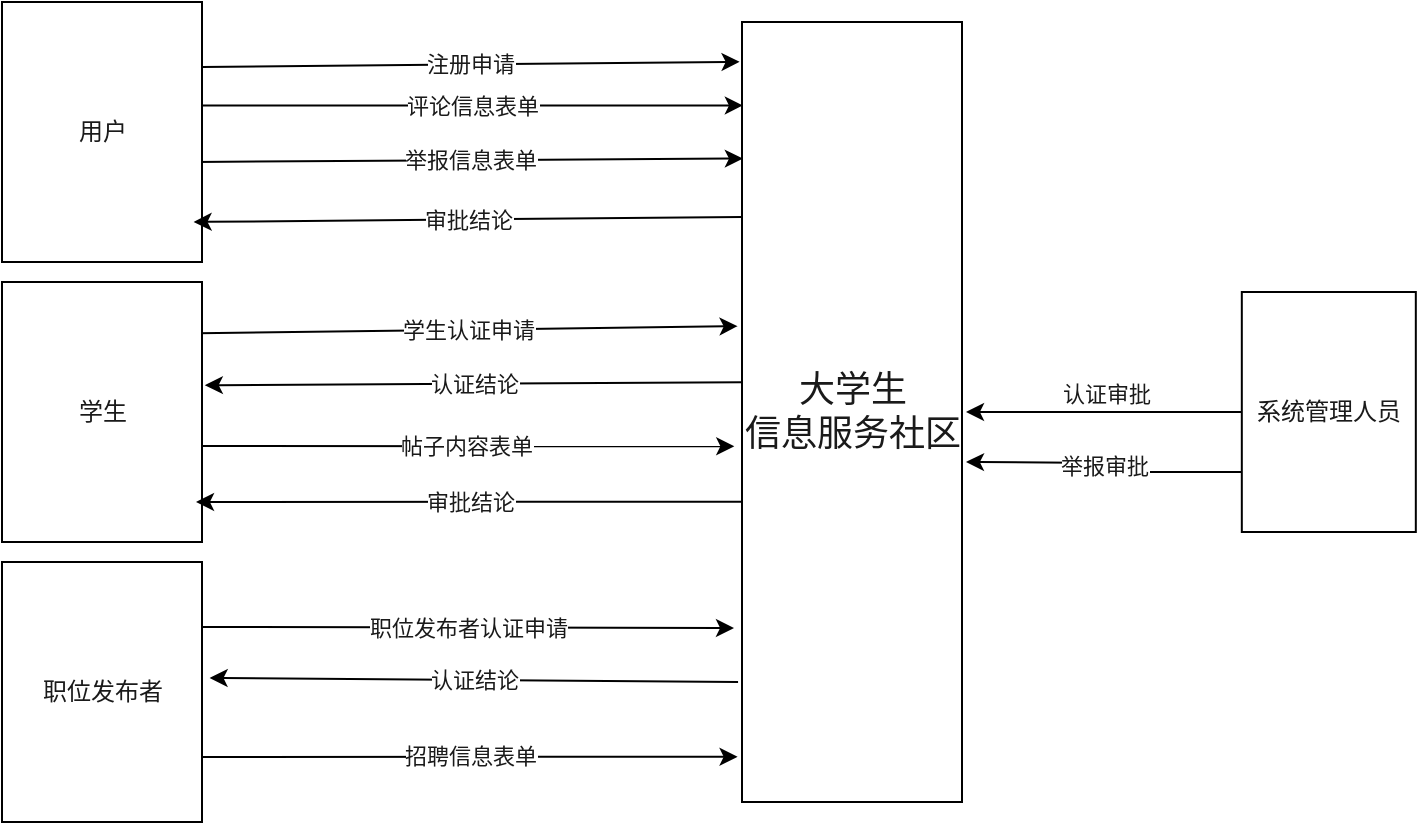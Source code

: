<mxfile version="17.1.2" type="github">
  <diagram id="i4lqClx2OnkO6ArbGHsu" name="Page-1">
    <mxGraphModel dx="1038" dy="547" grid="1" gridSize="10" guides="1" tooltips="1" connect="1" arrows="1" fold="1" page="1" pageScale="1" pageWidth="827" pageHeight="1169" math="0" shadow="0">
      <root>
        <mxCell id="0" />
        <mxCell id="1" parent="0" />
        <mxCell id="MAaojRCfq6Ub1CBMQ93Y-1" value="注册申请" style="edgeStyle=none;rounded=0;orthogonalLoop=1;jettySize=auto;html=1;entryX=-0.011;entryY=0.051;entryDx=0;entryDy=0;entryPerimeter=0;exitX=1;exitY=0.25;exitDx=0;exitDy=0;fontColor=#1A1A1A;" edge="1" parent="1" source="MAaojRCfq6Ub1CBMQ93Y-4" target="MAaojRCfq6Ub1CBMQ93Y-18">
          <mxGeometry relative="1" as="geometry" />
        </mxCell>
        <mxCell id="MAaojRCfq6Ub1CBMQ93Y-2" value="评论信息表单" style="edgeStyle=none;rounded=0;orthogonalLoop=1;jettySize=auto;html=1;entryX=0.004;entryY=0.107;entryDx=0;entryDy=0;entryPerimeter=0;exitX=1;exitY=0.398;exitDx=0;exitDy=0;exitPerimeter=0;fontColor=#1A1A1A;" edge="1" parent="1" source="MAaojRCfq6Ub1CBMQ93Y-4" target="MAaojRCfq6Ub1CBMQ93Y-18">
          <mxGeometry relative="1" as="geometry" />
        </mxCell>
        <mxCell id="MAaojRCfq6Ub1CBMQ93Y-3" value="举报信息表单" style="edgeStyle=none;rounded=0;orthogonalLoop=1;jettySize=auto;html=1;entryX=0.004;entryY=0.175;entryDx=0;entryDy=0;entryPerimeter=0;exitX=0.968;exitY=0.615;exitDx=0;exitDy=0;exitPerimeter=0;fontColor=#1A1A1A;" edge="1" parent="1" source="MAaojRCfq6Ub1CBMQ93Y-4" target="MAaojRCfq6Ub1CBMQ93Y-18">
          <mxGeometry relative="1" as="geometry" />
        </mxCell>
        <mxCell id="MAaojRCfq6Ub1CBMQ93Y-4" value="用户" style="html=1;dashed=0;whitespace=wrap;fontColor=#1A1A1A;" vertex="1" parent="1">
          <mxGeometry x="60" y="240" width="100" height="130" as="geometry" />
        </mxCell>
        <mxCell id="MAaojRCfq6Ub1CBMQ93Y-5" style="edgeStyle=none;rounded=0;orthogonalLoop=1;jettySize=auto;html=1;fontColor=#1A1A1A;" edge="1" parent="1" source="MAaojRCfq6Ub1CBMQ93Y-7">
          <mxGeometry relative="1" as="geometry">
            <mxPoint x="542" y="445" as="targetPoint" />
          </mxGeometry>
        </mxCell>
        <mxCell id="MAaojRCfq6Ub1CBMQ93Y-6" value="举报审批" style="edgeStyle=orthogonalEdgeStyle;rounded=0;orthogonalLoop=1;jettySize=auto;html=1;exitX=0;exitY=0.75;exitDx=0;exitDy=0;fontColor=#1A1A1A;" edge="1" parent="1" source="MAaojRCfq6Ub1CBMQ93Y-7">
          <mxGeometry relative="1" as="geometry">
            <mxPoint x="542" y="470" as="targetPoint" />
          </mxGeometry>
        </mxCell>
        <mxCell id="MAaojRCfq6Ub1CBMQ93Y-7" value="系统管理人员" style="whiteSpace=wrap;html=1;dashed=0;fontColor=#1A1A1A;" vertex="1" parent="1">
          <mxGeometry x="679.91" y="385" width="87" height="120" as="geometry" />
        </mxCell>
        <mxCell id="MAaojRCfq6Ub1CBMQ93Y-8" value="学生认证申请" style="edgeStyle=none;rounded=0;orthogonalLoop=1;jettySize=auto;html=1;entryX=-0.02;entryY=0.39;entryDx=0;entryDy=0;entryPerimeter=0;exitX=0.972;exitY=0.197;exitDx=0;exitDy=0;exitPerimeter=0;fontColor=#1A1A1A;" edge="1" parent="1" target="MAaojRCfq6Ub1CBMQ93Y-18">
          <mxGeometry relative="1" as="geometry">
            <mxPoint x="158.2" y="405.61" as="sourcePoint" />
            <mxPoint x="432.21" y="409.51" as="targetPoint" />
          </mxGeometry>
        </mxCell>
        <mxCell id="MAaojRCfq6Ub1CBMQ93Y-9" value="帖子内容表单" style="edgeStyle=none;rounded=0;orthogonalLoop=1;jettySize=auto;html=1;exitX=0.99;exitY=0.631;exitDx=0;exitDy=0;entryX=-0.035;entryY=0.544;entryDx=0;entryDy=0;exitPerimeter=0;entryPerimeter=0;fontColor=#1A1A1A;" edge="1" parent="1" source="MAaojRCfq6Ub1CBMQ93Y-10" target="MAaojRCfq6Ub1CBMQ93Y-18">
          <mxGeometry relative="1" as="geometry">
            <mxPoint x="326.116" y="476.045" as="targetPoint" />
          </mxGeometry>
        </mxCell>
        <mxCell id="MAaojRCfq6Ub1CBMQ93Y-10" value="学生" style="html=1;dashed=0;whitespace=wrap;fontColor=#1A1A1A;" vertex="1" parent="1">
          <mxGeometry x="60" y="380" width="100" height="130" as="geometry" />
        </mxCell>
        <mxCell id="MAaojRCfq6Ub1CBMQ93Y-11" value="职位发布者认证申请" style="edgeStyle=none;rounded=0;orthogonalLoop=1;jettySize=auto;html=1;exitX=1;exitY=0.25;exitDx=0;exitDy=0;fontColor=#1A1A1A;" edge="1" parent="1" source="MAaojRCfq6Ub1CBMQ93Y-13">
          <mxGeometry relative="1" as="geometry">
            <mxPoint x="426" y="553" as="targetPoint" />
          </mxGeometry>
        </mxCell>
        <mxCell id="MAaojRCfq6Ub1CBMQ93Y-12" value="招聘信息表单" style="edgeStyle=none;rounded=0;orthogonalLoop=1;jettySize=auto;html=1;entryX=-0.02;entryY=0.942;entryDx=0;entryDy=0;entryPerimeter=0;exitX=1;exitY=0.75;exitDx=0;exitDy=0;fontColor=#1A1A1A;" edge="1" parent="1" source="MAaojRCfq6Ub1CBMQ93Y-13" target="MAaojRCfq6Ub1CBMQ93Y-18">
          <mxGeometry relative="1" as="geometry">
            <mxPoint x="375.886" y="517.52" as="targetPoint" />
          </mxGeometry>
        </mxCell>
        <mxCell id="MAaojRCfq6Ub1CBMQ93Y-13" value="职位发布者" style="html=1;dashed=0;whitespace=wrap;fontColor=#1A1A1A;" vertex="1" parent="1">
          <mxGeometry x="60" y="520" width="100" height="130" as="geometry" />
        </mxCell>
        <mxCell id="MAaojRCfq6Ub1CBMQ93Y-14" value="审批结论" style="edgeStyle=none;rounded=0;orthogonalLoop=1;jettySize=auto;html=1;entryX=0.958;entryY=0.846;entryDx=0;entryDy=0;entryPerimeter=0;exitX=0;exitY=0.25;exitDx=0;exitDy=0;fontColor=#1A1A1A;" edge="1" parent="1" source="MAaojRCfq6Ub1CBMQ93Y-18" target="MAaojRCfq6Ub1CBMQ93Y-4">
          <mxGeometry relative="1" as="geometry">
            <mxPoint x="440" y="350" as="sourcePoint" />
          </mxGeometry>
        </mxCell>
        <mxCell id="MAaojRCfq6Ub1CBMQ93Y-15" value="审批结论" style="edgeStyle=none;rounded=0;orthogonalLoop=1;jettySize=auto;html=1;exitX=0.002;exitY=0.615;exitDx=0;exitDy=0;exitPerimeter=0;fontColor=#1A1A1A;" edge="1" parent="1" source="MAaojRCfq6Ub1CBMQ93Y-18">
          <mxGeometry relative="1" as="geometry">
            <mxPoint x="427" y="500" as="sourcePoint" />
            <mxPoint x="157" y="490" as="targetPoint" />
          </mxGeometry>
        </mxCell>
        <mxCell id="MAaojRCfq6Ub1CBMQ93Y-16" value="认证结论" style="edgeStyle=none;rounded=0;orthogonalLoop=1;jettySize=auto;html=1;entryX=1.014;entryY=0.397;entryDx=0;entryDy=0;entryPerimeter=0;exitX=0.002;exitY=0.462;exitDx=0;exitDy=0;exitPerimeter=0;fontColor=#1A1A1A;" edge="1" parent="1" source="MAaojRCfq6Ub1CBMQ93Y-18" target="MAaojRCfq6Ub1CBMQ93Y-10">
          <mxGeometry relative="1" as="geometry" />
        </mxCell>
        <mxCell id="MAaojRCfq6Ub1CBMQ93Y-17" value="认证结论" style="edgeStyle=none;rounded=0;orthogonalLoop=1;jettySize=auto;html=1;entryX=1.038;entryY=0.446;entryDx=0;entryDy=0;entryPerimeter=0;exitX=-0.018;exitY=0.846;exitDx=0;exitDy=0;exitPerimeter=0;fontColor=#1A1A1A;" edge="1" parent="1" source="MAaojRCfq6Ub1CBMQ93Y-18" target="MAaojRCfq6Ub1CBMQ93Y-13">
          <mxGeometry relative="1" as="geometry" />
        </mxCell>
        <mxCell id="MAaojRCfq6Ub1CBMQ93Y-18" value="&lt;font style=&quot;font-size: 18px&quot;&gt;大学生&lt;br&gt;信息服务社区&lt;/font&gt;" style="html=1;dashed=0;whitespace=wrap;fontColor=#1A1A1A;" vertex="1" parent="1">
          <mxGeometry x="430" y="250" width="110" height="390" as="geometry" />
        </mxCell>
        <mxCell id="MAaojRCfq6Ub1CBMQ93Y-19" value="认证审批" style="edgeLabel;html=1;align=center;verticalAlign=middle;resizable=0;points=[];fontColor=#1A1A1A;" vertex="1" connectable="0" parent="1">
          <mxGeometry x="603.91" y="452" as="geometry">
            <mxPoint x="8" y="-16" as="offset" />
          </mxGeometry>
        </mxCell>
      </root>
    </mxGraphModel>
  </diagram>
</mxfile>
